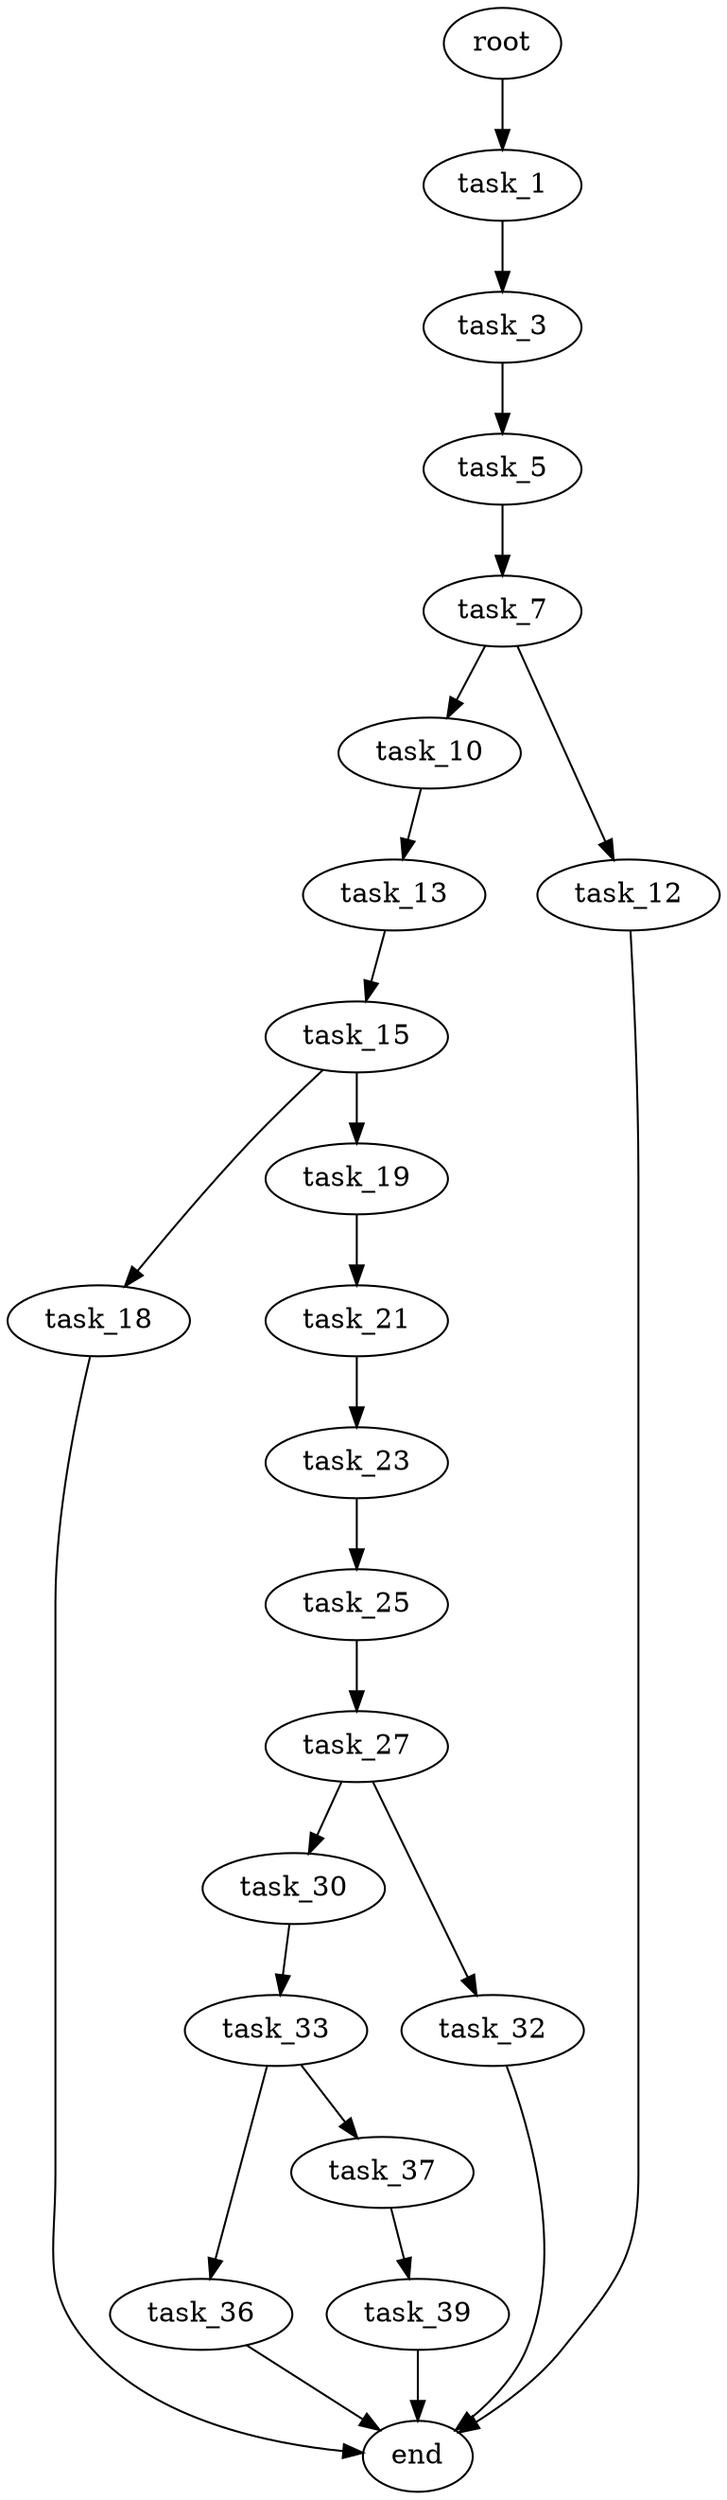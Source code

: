 digraph G {
  root [size="0.000000"];
  task_1 [size="231928233984.000000"];
  task_3 [size="4705781883.000000"];
  task_5 [size="58737370948.000000"];
  task_7 [size="13337005867.000000"];
  task_10 [size="134217728000.000000"];
  task_12 [size="122704600114.000000"];
  task_13 [size="1073741824000.000000"];
  task_15 [size="8589934592.000000"];
  task_18 [size="134217728000.000000"];
  task_19 [size="9145309076.000000"];
  task_21 [size="112027325580.000000"];
  task_23 [size="13051143661.000000"];
  task_25 [size="2275785522.000000"];
  task_27 [size="22539936663.000000"];
  task_30 [size="15384153220.000000"];
  task_32 [size="3277526928.000000"];
  task_33 [size="231928233984.000000"];
  task_36 [size="68719476736.000000"];
  task_37 [size="46688448664.000000"];
  task_39 [size="41553190705.000000"];
  end [size="0.000000"];

  root -> task_1 [size="1.000000"];
  task_1 -> task_3 [size="301989888.000000"];
  task_3 -> task_5 [size="411041792.000000"];
  task_5 -> task_7 [size="209715200.000000"];
  task_7 -> task_10 [size="301989888.000000"];
  task_7 -> task_12 [size="301989888.000000"];
  task_10 -> task_13 [size="209715200.000000"];
  task_12 -> end [size="1.000000"];
  task_13 -> task_15 [size="838860800.000000"];
  task_15 -> task_18 [size="33554432.000000"];
  task_15 -> task_19 [size="33554432.000000"];
  task_18 -> end [size="1.000000"];
  task_19 -> task_21 [size="209715200.000000"];
  task_21 -> task_23 [size="411041792.000000"];
  task_23 -> task_25 [size="301989888.000000"];
  task_25 -> task_27 [size="75497472.000000"];
  task_27 -> task_30 [size="33554432.000000"];
  task_27 -> task_32 [size="33554432.000000"];
  task_30 -> task_33 [size="536870912.000000"];
  task_32 -> end [size="1.000000"];
  task_33 -> task_36 [size="301989888.000000"];
  task_33 -> task_37 [size="301989888.000000"];
  task_36 -> end [size="1.000000"];
  task_37 -> task_39 [size="33554432.000000"];
  task_39 -> end [size="1.000000"];
}
